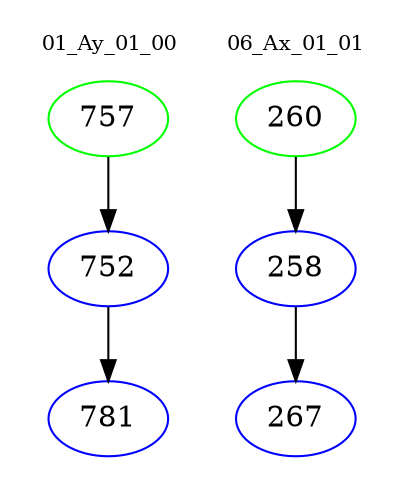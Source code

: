 digraph{
subgraph cluster_0 {
color = white
label = "01_Ay_01_00";
fontsize=10;
T0_757 [label="757", color="green"]
T0_757 -> T0_752 [color="black"]
T0_752 [label="752", color="blue"]
T0_752 -> T0_781 [color="black"]
T0_781 [label="781", color="blue"]
}
subgraph cluster_1 {
color = white
label = "06_Ax_01_01";
fontsize=10;
T1_260 [label="260", color="green"]
T1_260 -> T1_258 [color="black"]
T1_258 [label="258", color="blue"]
T1_258 -> T1_267 [color="black"]
T1_267 [label="267", color="blue"]
}
}

